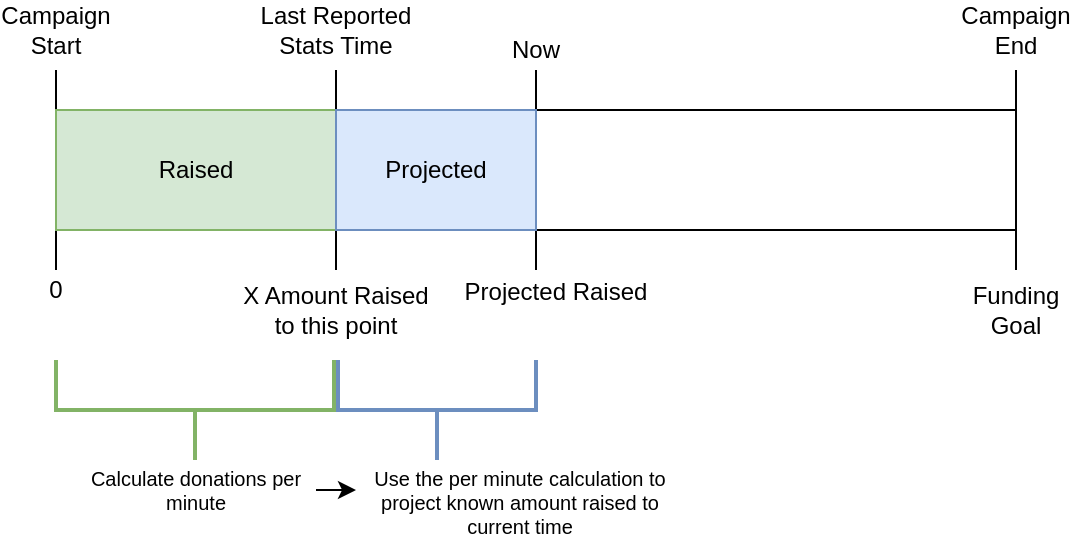 <mxfile version="13.8.2" type="device"><diagram id="4nqt-yzmw6XeDrqfJhJH" name="Page-1"><mxGraphModel dx="689" dy="389" grid="1" gridSize="10" guides="1" tooltips="1" connect="1" arrows="1" fold="1" page="1" pageScale="1" pageWidth="850" pageHeight="1100" math="0" shadow="0"><root><mxCell id="0"/><mxCell id="1" parent="0"/><mxCell id="x5P9IB6fXvaZBVrGHYn8-1" value="" style="rounded=0;whiteSpace=wrap;html=1;" vertex="1" parent="1"><mxGeometry x="160" y="160" width="480" height="60" as="geometry"/></mxCell><mxCell id="x5P9IB6fXvaZBVrGHYn8-2" value="" style="endArrow=none;html=1;" edge="1" parent="1"><mxGeometry width="50" height="50" relative="1" as="geometry"><mxPoint x="160" y="240" as="sourcePoint"/><mxPoint x="160" y="140" as="targetPoint"/></mxGeometry></mxCell><mxCell id="x5P9IB6fXvaZBVrGHYn8-3" value="" style="endArrow=none;html=1;" edge="1" parent="1"><mxGeometry width="50" height="50" relative="1" as="geometry"><mxPoint x="640" y="240" as="sourcePoint"/><mxPoint x="640" y="140" as="targetPoint"/></mxGeometry></mxCell><mxCell id="x5P9IB6fXvaZBVrGHYn8-5" value="Campaign Start" style="text;html=1;strokeColor=none;fillColor=none;align=center;verticalAlign=middle;whiteSpace=wrap;rounded=0;" vertex="1" parent="1"><mxGeometry x="140" y="110" width="40" height="20" as="geometry"/></mxCell><mxCell id="x5P9IB6fXvaZBVrGHYn8-6" value="Campaign End" style="text;html=1;strokeColor=none;fillColor=none;align=center;verticalAlign=middle;whiteSpace=wrap;rounded=0;" vertex="1" parent="1"><mxGeometry x="620" y="110" width="40" height="20" as="geometry"/></mxCell><mxCell id="x5P9IB6fXvaZBVrGHYn8-7" value="0" style="text;html=1;strokeColor=none;fillColor=none;align=center;verticalAlign=middle;whiteSpace=wrap;rounded=0;" vertex="1" parent="1"><mxGeometry x="140" y="240" width="40" height="20" as="geometry"/></mxCell><mxCell id="x5P9IB6fXvaZBVrGHYn8-8" value="Funding Goal" style="text;html=1;strokeColor=none;fillColor=none;align=center;verticalAlign=middle;whiteSpace=wrap;rounded=0;" vertex="1" parent="1"><mxGeometry x="620" y="250" width="40" height="20" as="geometry"/></mxCell><mxCell id="x5P9IB6fXvaZBVrGHYn8-9" value="" style="endArrow=none;html=1;" edge="1" parent="1"><mxGeometry width="50" height="50" relative="1" as="geometry"><mxPoint x="300" y="240" as="sourcePoint"/><mxPoint x="300" y="140" as="targetPoint"/></mxGeometry></mxCell><mxCell id="x5P9IB6fXvaZBVrGHYn8-11" value="Raised" style="rounded=0;whiteSpace=wrap;html=1;fillColor=#d5e8d4;strokeColor=#82b366;" vertex="1" parent="1"><mxGeometry x="160" y="160" width="140" height="60" as="geometry"/></mxCell><mxCell id="x5P9IB6fXvaZBVrGHYn8-12" value="&lt;div&gt;Last Reported&lt;/div&gt;&lt;div&gt;Stats Time&lt;br&gt;&lt;/div&gt;" style="text;html=1;strokeColor=none;fillColor=none;align=center;verticalAlign=middle;whiteSpace=wrap;rounded=0;" vertex="1" parent="1"><mxGeometry x="250" y="110" width="100" height="20" as="geometry"/></mxCell><mxCell id="x5P9IB6fXvaZBVrGHYn8-13" value="X Amount Raised to this point" style="text;html=1;strokeColor=none;fillColor=none;align=center;verticalAlign=middle;whiteSpace=wrap;rounded=0;" vertex="1" parent="1"><mxGeometry x="250" y="250" width="100" height="20" as="geometry"/></mxCell><mxCell id="x5P9IB6fXvaZBVrGHYn8-14" value="" style="endArrow=none;html=1;" edge="1" parent="1"><mxGeometry width="50" height="50" relative="1" as="geometry"><mxPoint x="400" y="240" as="sourcePoint"/><mxPoint x="400" y="140" as="targetPoint"/></mxGeometry></mxCell><mxCell id="x5P9IB6fXvaZBVrGHYn8-15" value="Now" style="text;html=1;strokeColor=none;fillColor=none;align=center;verticalAlign=middle;whiteSpace=wrap;rounded=0;" vertex="1" parent="1"><mxGeometry x="380" y="120" width="40" height="20" as="geometry"/></mxCell><mxCell id="x5P9IB6fXvaZBVrGHYn8-16" value="Projected" style="rounded=0;whiteSpace=wrap;html=1;fillColor=#dae8fc;strokeColor=#6c8ebf;" vertex="1" parent="1"><mxGeometry x="300" y="160" width="100" height="60" as="geometry"/></mxCell><mxCell id="x5P9IB6fXvaZBVrGHYn8-17" value="" style="strokeWidth=2;html=1;shape=mxgraph.flowchart.annotation_2;align=left;labelPosition=right;pointerEvents=1;rotation=-90;fillColor=#d5e8d4;strokeColor=#82b366;" vertex="1" parent="1"><mxGeometry x="204.5" y="240.5" width="50" height="139" as="geometry"/></mxCell><mxCell id="x5P9IB6fXvaZBVrGHYn8-18" value="Calculate donations per minute" style="text;html=1;strokeColor=none;fillColor=none;align=center;verticalAlign=middle;whiteSpace=wrap;rounded=0;fontSize=10;" vertex="1" parent="1"><mxGeometry x="170" y="340" width="120" height="20" as="geometry"/></mxCell><mxCell id="x5P9IB6fXvaZBVrGHYn8-19" value="" style="strokeWidth=2;html=1;shape=mxgraph.flowchart.annotation_2;align=left;labelPosition=right;pointerEvents=1;rotation=-90;fillColor=#dae8fc;strokeColor=#6c8ebf;" vertex="1" parent="1"><mxGeometry x="325.5" y="260.5" width="50" height="99" as="geometry"/></mxCell><mxCell id="x5P9IB6fXvaZBVrGHYn8-20" value="Use the per minute calculation to project known amount raised to current time" style="text;html=1;strokeColor=none;fillColor=none;align=center;verticalAlign=middle;whiteSpace=wrap;rounded=0;fontSize=10;" vertex="1" parent="1"><mxGeometry x="312" y="346" width="160" height="20" as="geometry"/></mxCell><mxCell id="x5P9IB6fXvaZBVrGHYn8-21" value="" style="endArrow=classic;html=1;fontSize=8;" edge="1" parent="1"><mxGeometry width="50" height="50" relative="1" as="geometry"><mxPoint x="290" y="350" as="sourcePoint"/><mxPoint x="310" y="350" as="targetPoint"/></mxGeometry></mxCell><mxCell id="x5P9IB6fXvaZBVrGHYn8-23" value="Projected Raised" style="text;html=1;strokeColor=none;fillColor=none;align=center;verticalAlign=middle;whiteSpace=wrap;rounded=0;" vertex="1" parent="1"><mxGeometry x="360" y="240.5" width="100" height="20" as="geometry"/></mxCell></root></mxGraphModel></diagram></mxfile>